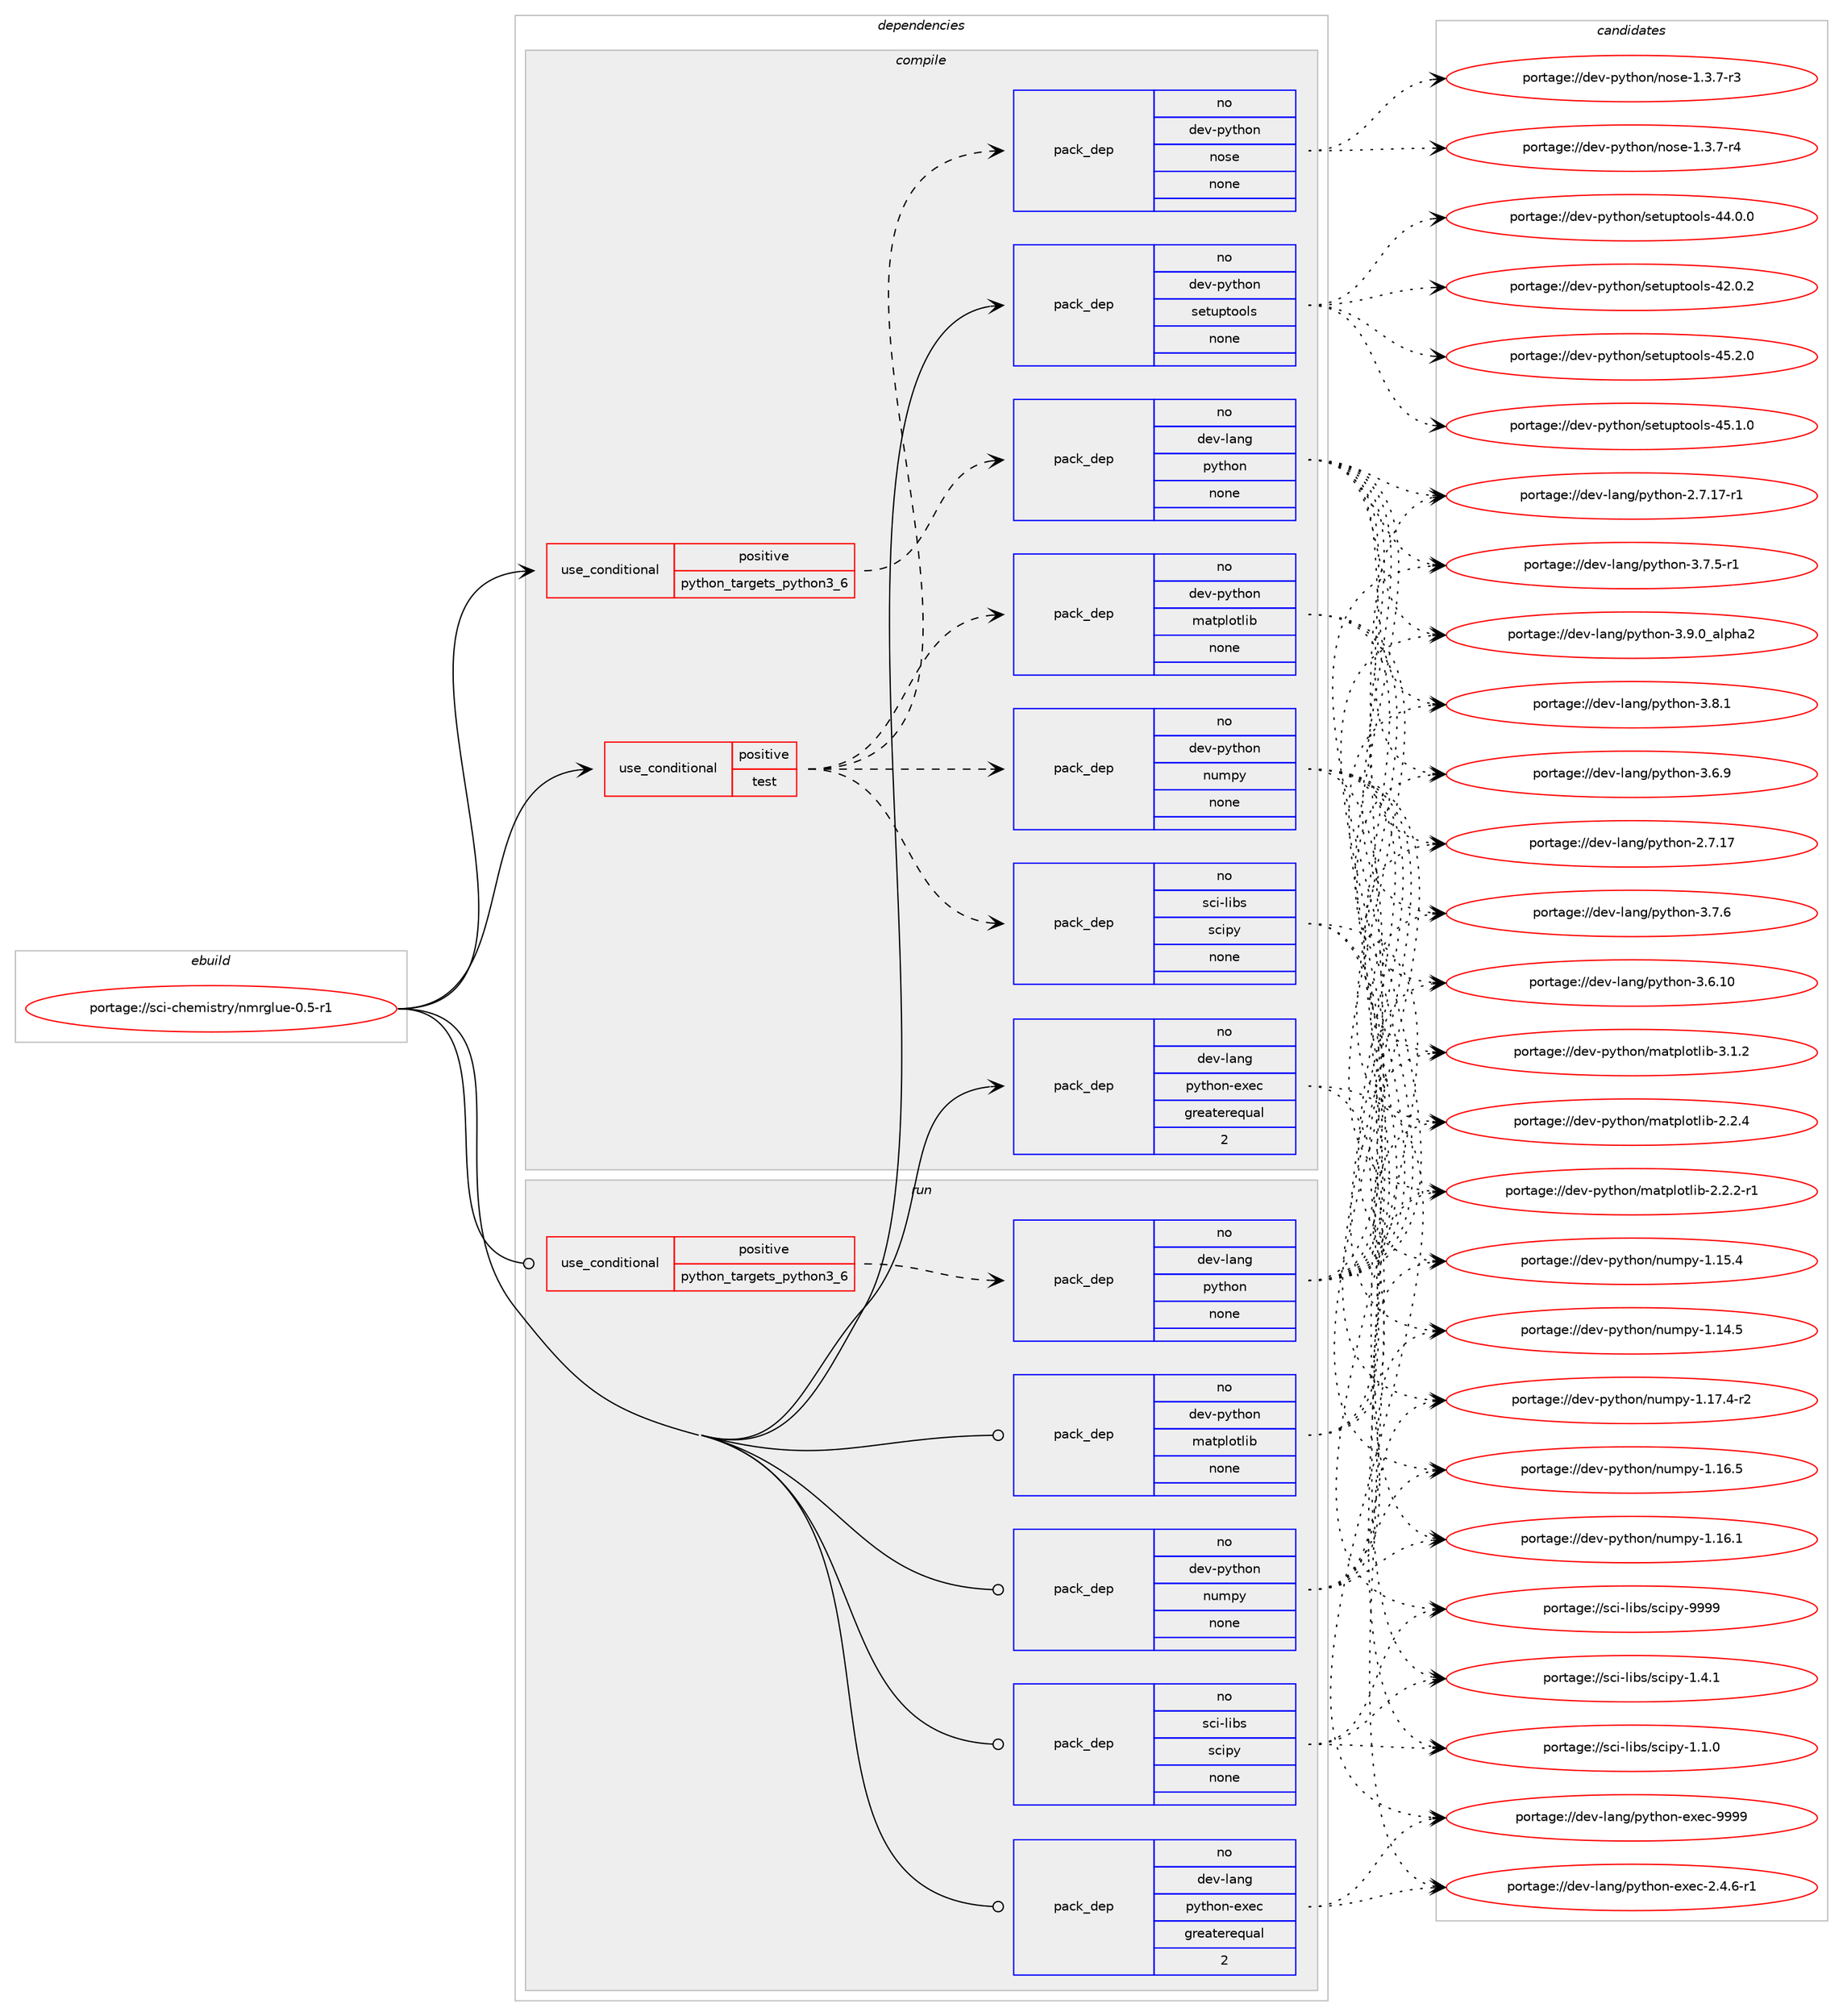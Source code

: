 digraph prolog {

# *************
# Graph options
# *************

newrank=true;
concentrate=true;
compound=true;
graph [rankdir=LR,fontname=Helvetica,fontsize=10,ranksep=1.5];#, ranksep=2.5, nodesep=0.2];
edge  [arrowhead=vee];
node  [fontname=Helvetica,fontsize=10];

# **********
# The ebuild
# **********

subgraph cluster_leftcol {
color=gray;
rank=same;
label=<<i>ebuild</i>>;
id [label="portage://sci-chemistry/nmrglue-0.5-r1", color=red, width=4, href="../sci-chemistry/nmrglue-0.5-r1.svg"];
}

# ****************
# The dependencies
# ****************

subgraph cluster_midcol {
color=gray;
label=<<i>dependencies</i>>;
subgraph cluster_compile {
fillcolor="#eeeeee";
style=filled;
label=<<i>compile</i>>;
subgraph cond19467 {
dependency96283 [label=<<TABLE BORDER="0" CELLBORDER="1" CELLSPACING="0" CELLPADDING="4"><TR><TD ROWSPAN="3" CELLPADDING="10">use_conditional</TD></TR><TR><TD>positive</TD></TR><TR><TD>python_targets_python3_6</TD></TR></TABLE>>, shape=none, color=red];
subgraph pack75167 {
dependency96284 [label=<<TABLE BORDER="0" CELLBORDER="1" CELLSPACING="0" CELLPADDING="4" WIDTH="220"><TR><TD ROWSPAN="6" CELLPADDING="30">pack_dep</TD></TR><TR><TD WIDTH="110">no</TD></TR><TR><TD>dev-lang</TD></TR><TR><TD>python</TD></TR><TR><TD>none</TD></TR><TR><TD></TD></TR></TABLE>>, shape=none, color=blue];
}
dependency96283:e -> dependency96284:w [weight=20,style="dashed",arrowhead="vee"];
}
id:e -> dependency96283:w [weight=20,style="solid",arrowhead="vee"];
subgraph cond19468 {
dependency96285 [label=<<TABLE BORDER="0" CELLBORDER="1" CELLSPACING="0" CELLPADDING="4"><TR><TD ROWSPAN="3" CELLPADDING="10">use_conditional</TD></TR><TR><TD>positive</TD></TR><TR><TD>test</TD></TR></TABLE>>, shape=none, color=red];
subgraph pack75168 {
dependency96286 [label=<<TABLE BORDER="0" CELLBORDER="1" CELLSPACING="0" CELLPADDING="4" WIDTH="220"><TR><TD ROWSPAN="6" CELLPADDING="30">pack_dep</TD></TR><TR><TD WIDTH="110">no</TD></TR><TR><TD>dev-python</TD></TR><TR><TD>matplotlib</TD></TR><TR><TD>none</TD></TR><TR><TD></TD></TR></TABLE>>, shape=none, color=blue];
}
dependency96285:e -> dependency96286:w [weight=20,style="dashed",arrowhead="vee"];
subgraph pack75169 {
dependency96287 [label=<<TABLE BORDER="0" CELLBORDER="1" CELLSPACING="0" CELLPADDING="4" WIDTH="220"><TR><TD ROWSPAN="6" CELLPADDING="30">pack_dep</TD></TR><TR><TD WIDTH="110">no</TD></TR><TR><TD>dev-python</TD></TR><TR><TD>numpy</TD></TR><TR><TD>none</TD></TR><TR><TD></TD></TR></TABLE>>, shape=none, color=blue];
}
dependency96285:e -> dependency96287:w [weight=20,style="dashed",arrowhead="vee"];
subgraph pack75170 {
dependency96288 [label=<<TABLE BORDER="0" CELLBORDER="1" CELLSPACING="0" CELLPADDING="4" WIDTH="220"><TR><TD ROWSPAN="6" CELLPADDING="30">pack_dep</TD></TR><TR><TD WIDTH="110">no</TD></TR><TR><TD>sci-libs</TD></TR><TR><TD>scipy</TD></TR><TR><TD>none</TD></TR><TR><TD></TD></TR></TABLE>>, shape=none, color=blue];
}
dependency96285:e -> dependency96288:w [weight=20,style="dashed",arrowhead="vee"];
subgraph pack75171 {
dependency96289 [label=<<TABLE BORDER="0" CELLBORDER="1" CELLSPACING="0" CELLPADDING="4" WIDTH="220"><TR><TD ROWSPAN="6" CELLPADDING="30">pack_dep</TD></TR><TR><TD WIDTH="110">no</TD></TR><TR><TD>dev-python</TD></TR><TR><TD>nose</TD></TR><TR><TD>none</TD></TR><TR><TD></TD></TR></TABLE>>, shape=none, color=blue];
}
dependency96285:e -> dependency96289:w [weight=20,style="dashed",arrowhead="vee"];
}
id:e -> dependency96285:w [weight=20,style="solid",arrowhead="vee"];
subgraph pack75172 {
dependency96290 [label=<<TABLE BORDER="0" CELLBORDER="1" CELLSPACING="0" CELLPADDING="4" WIDTH="220"><TR><TD ROWSPAN="6" CELLPADDING="30">pack_dep</TD></TR><TR><TD WIDTH="110">no</TD></TR><TR><TD>dev-lang</TD></TR><TR><TD>python-exec</TD></TR><TR><TD>greaterequal</TD></TR><TR><TD>2</TD></TR></TABLE>>, shape=none, color=blue];
}
id:e -> dependency96290:w [weight=20,style="solid",arrowhead="vee"];
subgraph pack75173 {
dependency96291 [label=<<TABLE BORDER="0" CELLBORDER="1" CELLSPACING="0" CELLPADDING="4" WIDTH="220"><TR><TD ROWSPAN="6" CELLPADDING="30">pack_dep</TD></TR><TR><TD WIDTH="110">no</TD></TR><TR><TD>dev-python</TD></TR><TR><TD>setuptools</TD></TR><TR><TD>none</TD></TR><TR><TD></TD></TR></TABLE>>, shape=none, color=blue];
}
id:e -> dependency96291:w [weight=20,style="solid",arrowhead="vee"];
}
subgraph cluster_compileandrun {
fillcolor="#eeeeee";
style=filled;
label=<<i>compile and run</i>>;
}
subgraph cluster_run {
fillcolor="#eeeeee";
style=filled;
label=<<i>run</i>>;
subgraph cond19469 {
dependency96292 [label=<<TABLE BORDER="0" CELLBORDER="1" CELLSPACING="0" CELLPADDING="4"><TR><TD ROWSPAN="3" CELLPADDING="10">use_conditional</TD></TR><TR><TD>positive</TD></TR><TR><TD>python_targets_python3_6</TD></TR></TABLE>>, shape=none, color=red];
subgraph pack75174 {
dependency96293 [label=<<TABLE BORDER="0" CELLBORDER="1" CELLSPACING="0" CELLPADDING="4" WIDTH="220"><TR><TD ROWSPAN="6" CELLPADDING="30">pack_dep</TD></TR><TR><TD WIDTH="110">no</TD></TR><TR><TD>dev-lang</TD></TR><TR><TD>python</TD></TR><TR><TD>none</TD></TR><TR><TD></TD></TR></TABLE>>, shape=none, color=blue];
}
dependency96292:e -> dependency96293:w [weight=20,style="dashed",arrowhead="vee"];
}
id:e -> dependency96292:w [weight=20,style="solid",arrowhead="odot"];
subgraph pack75175 {
dependency96294 [label=<<TABLE BORDER="0" CELLBORDER="1" CELLSPACING="0" CELLPADDING="4" WIDTH="220"><TR><TD ROWSPAN="6" CELLPADDING="30">pack_dep</TD></TR><TR><TD WIDTH="110">no</TD></TR><TR><TD>dev-lang</TD></TR><TR><TD>python-exec</TD></TR><TR><TD>greaterequal</TD></TR><TR><TD>2</TD></TR></TABLE>>, shape=none, color=blue];
}
id:e -> dependency96294:w [weight=20,style="solid",arrowhead="odot"];
subgraph pack75176 {
dependency96295 [label=<<TABLE BORDER="0" CELLBORDER="1" CELLSPACING="0" CELLPADDING="4" WIDTH="220"><TR><TD ROWSPAN="6" CELLPADDING="30">pack_dep</TD></TR><TR><TD WIDTH="110">no</TD></TR><TR><TD>dev-python</TD></TR><TR><TD>matplotlib</TD></TR><TR><TD>none</TD></TR><TR><TD></TD></TR></TABLE>>, shape=none, color=blue];
}
id:e -> dependency96295:w [weight=20,style="solid",arrowhead="odot"];
subgraph pack75177 {
dependency96296 [label=<<TABLE BORDER="0" CELLBORDER="1" CELLSPACING="0" CELLPADDING="4" WIDTH="220"><TR><TD ROWSPAN="6" CELLPADDING="30">pack_dep</TD></TR><TR><TD WIDTH="110">no</TD></TR><TR><TD>dev-python</TD></TR><TR><TD>numpy</TD></TR><TR><TD>none</TD></TR><TR><TD></TD></TR></TABLE>>, shape=none, color=blue];
}
id:e -> dependency96296:w [weight=20,style="solid",arrowhead="odot"];
subgraph pack75178 {
dependency96297 [label=<<TABLE BORDER="0" CELLBORDER="1" CELLSPACING="0" CELLPADDING="4" WIDTH="220"><TR><TD ROWSPAN="6" CELLPADDING="30">pack_dep</TD></TR><TR><TD WIDTH="110">no</TD></TR><TR><TD>sci-libs</TD></TR><TR><TD>scipy</TD></TR><TR><TD>none</TD></TR><TR><TD></TD></TR></TABLE>>, shape=none, color=blue];
}
id:e -> dependency96297:w [weight=20,style="solid",arrowhead="odot"];
}
}

# **************
# The candidates
# **************

subgraph cluster_choices {
rank=same;
color=gray;
label=<<i>candidates</i>>;

subgraph choice75167 {
color=black;
nodesep=1;
choice10010111845108971101034711212111610411111045514657464895971081121049750 [label="portage://dev-lang/python-3.9.0_alpha2", color=red, width=4,href="../dev-lang/python-3.9.0_alpha2.svg"];
choice100101118451089711010347112121116104111110455146564649 [label="portage://dev-lang/python-3.8.1", color=red, width=4,href="../dev-lang/python-3.8.1.svg"];
choice100101118451089711010347112121116104111110455146554654 [label="portage://dev-lang/python-3.7.6", color=red, width=4,href="../dev-lang/python-3.7.6.svg"];
choice1001011184510897110103471121211161041111104551465546534511449 [label="portage://dev-lang/python-3.7.5-r1", color=red, width=4,href="../dev-lang/python-3.7.5-r1.svg"];
choice100101118451089711010347112121116104111110455146544657 [label="portage://dev-lang/python-3.6.9", color=red, width=4,href="../dev-lang/python-3.6.9.svg"];
choice10010111845108971101034711212111610411111045514654464948 [label="portage://dev-lang/python-3.6.10", color=red, width=4,href="../dev-lang/python-3.6.10.svg"];
choice100101118451089711010347112121116104111110455046554649554511449 [label="portage://dev-lang/python-2.7.17-r1", color=red, width=4,href="../dev-lang/python-2.7.17-r1.svg"];
choice10010111845108971101034711212111610411111045504655464955 [label="portage://dev-lang/python-2.7.17", color=red, width=4,href="../dev-lang/python-2.7.17.svg"];
dependency96284:e -> choice10010111845108971101034711212111610411111045514657464895971081121049750:w [style=dotted,weight="100"];
dependency96284:e -> choice100101118451089711010347112121116104111110455146564649:w [style=dotted,weight="100"];
dependency96284:e -> choice100101118451089711010347112121116104111110455146554654:w [style=dotted,weight="100"];
dependency96284:e -> choice1001011184510897110103471121211161041111104551465546534511449:w [style=dotted,weight="100"];
dependency96284:e -> choice100101118451089711010347112121116104111110455146544657:w [style=dotted,weight="100"];
dependency96284:e -> choice10010111845108971101034711212111610411111045514654464948:w [style=dotted,weight="100"];
dependency96284:e -> choice100101118451089711010347112121116104111110455046554649554511449:w [style=dotted,weight="100"];
dependency96284:e -> choice10010111845108971101034711212111610411111045504655464955:w [style=dotted,weight="100"];
}
subgraph choice75168 {
color=black;
nodesep=1;
choice10010111845112121116104111110471099711611210811111610810598455146494650 [label="portage://dev-python/matplotlib-3.1.2", color=red, width=4,href="../dev-python/matplotlib-3.1.2.svg"];
choice10010111845112121116104111110471099711611210811111610810598455046504652 [label="portage://dev-python/matplotlib-2.2.4", color=red, width=4,href="../dev-python/matplotlib-2.2.4.svg"];
choice100101118451121211161041111104710997116112108111116108105984550465046504511449 [label="portage://dev-python/matplotlib-2.2.2-r1", color=red, width=4,href="../dev-python/matplotlib-2.2.2-r1.svg"];
dependency96286:e -> choice10010111845112121116104111110471099711611210811111610810598455146494650:w [style=dotted,weight="100"];
dependency96286:e -> choice10010111845112121116104111110471099711611210811111610810598455046504652:w [style=dotted,weight="100"];
dependency96286:e -> choice100101118451121211161041111104710997116112108111116108105984550465046504511449:w [style=dotted,weight="100"];
}
subgraph choice75169 {
color=black;
nodesep=1;
choice1001011184511212111610411111047110117109112121454946495546524511450 [label="portage://dev-python/numpy-1.17.4-r2", color=red, width=4,href="../dev-python/numpy-1.17.4-r2.svg"];
choice100101118451121211161041111104711011710911212145494649544653 [label="portage://dev-python/numpy-1.16.5", color=red, width=4,href="../dev-python/numpy-1.16.5.svg"];
choice100101118451121211161041111104711011710911212145494649544649 [label="portage://dev-python/numpy-1.16.1", color=red, width=4,href="../dev-python/numpy-1.16.1.svg"];
choice100101118451121211161041111104711011710911212145494649534652 [label="portage://dev-python/numpy-1.15.4", color=red, width=4,href="../dev-python/numpy-1.15.4.svg"];
choice100101118451121211161041111104711011710911212145494649524653 [label="portage://dev-python/numpy-1.14.5", color=red, width=4,href="../dev-python/numpy-1.14.5.svg"];
dependency96287:e -> choice1001011184511212111610411111047110117109112121454946495546524511450:w [style=dotted,weight="100"];
dependency96287:e -> choice100101118451121211161041111104711011710911212145494649544653:w [style=dotted,weight="100"];
dependency96287:e -> choice100101118451121211161041111104711011710911212145494649544649:w [style=dotted,weight="100"];
dependency96287:e -> choice100101118451121211161041111104711011710911212145494649534652:w [style=dotted,weight="100"];
dependency96287:e -> choice100101118451121211161041111104711011710911212145494649524653:w [style=dotted,weight="100"];
}
subgraph choice75170 {
color=black;
nodesep=1;
choice11599105451081059811547115991051121214557575757 [label="portage://sci-libs/scipy-9999", color=red, width=4,href="../sci-libs/scipy-9999.svg"];
choice1159910545108105981154711599105112121454946524649 [label="portage://sci-libs/scipy-1.4.1", color=red, width=4,href="../sci-libs/scipy-1.4.1.svg"];
choice1159910545108105981154711599105112121454946494648 [label="portage://sci-libs/scipy-1.1.0", color=red, width=4,href="../sci-libs/scipy-1.1.0.svg"];
dependency96288:e -> choice11599105451081059811547115991051121214557575757:w [style=dotted,weight="100"];
dependency96288:e -> choice1159910545108105981154711599105112121454946524649:w [style=dotted,weight="100"];
dependency96288:e -> choice1159910545108105981154711599105112121454946494648:w [style=dotted,weight="100"];
}
subgraph choice75171 {
color=black;
nodesep=1;
choice10010111845112121116104111110471101111151014549465146554511452 [label="portage://dev-python/nose-1.3.7-r4", color=red, width=4,href="../dev-python/nose-1.3.7-r4.svg"];
choice10010111845112121116104111110471101111151014549465146554511451 [label="portage://dev-python/nose-1.3.7-r3", color=red, width=4,href="../dev-python/nose-1.3.7-r3.svg"];
dependency96289:e -> choice10010111845112121116104111110471101111151014549465146554511452:w [style=dotted,weight="100"];
dependency96289:e -> choice10010111845112121116104111110471101111151014549465146554511451:w [style=dotted,weight="100"];
}
subgraph choice75172 {
color=black;
nodesep=1;
choice10010111845108971101034711212111610411111045101120101994557575757 [label="portage://dev-lang/python-exec-9999", color=red, width=4,href="../dev-lang/python-exec-9999.svg"];
choice10010111845108971101034711212111610411111045101120101994550465246544511449 [label="portage://dev-lang/python-exec-2.4.6-r1", color=red, width=4,href="../dev-lang/python-exec-2.4.6-r1.svg"];
dependency96290:e -> choice10010111845108971101034711212111610411111045101120101994557575757:w [style=dotted,weight="100"];
dependency96290:e -> choice10010111845108971101034711212111610411111045101120101994550465246544511449:w [style=dotted,weight="100"];
}
subgraph choice75173 {
color=black;
nodesep=1;
choice100101118451121211161041111104711510111611711211611111110811545525346504648 [label="portage://dev-python/setuptools-45.2.0", color=red, width=4,href="../dev-python/setuptools-45.2.0.svg"];
choice100101118451121211161041111104711510111611711211611111110811545525346494648 [label="portage://dev-python/setuptools-45.1.0", color=red, width=4,href="../dev-python/setuptools-45.1.0.svg"];
choice100101118451121211161041111104711510111611711211611111110811545525246484648 [label="portage://dev-python/setuptools-44.0.0", color=red, width=4,href="../dev-python/setuptools-44.0.0.svg"];
choice100101118451121211161041111104711510111611711211611111110811545525046484650 [label="portage://dev-python/setuptools-42.0.2", color=red, width=4,href="../dev-python/setuptools-42.0.2.svg"];
dependency96291:e -> choice100101118451121211161041111104711510111611711211611111110811545525346504648:w [style=dotted,weight="100"];
dependency96291:e -> choice100101118451121211161041111104711510111611711211611111110811545525346494648:w [style=dotted,weight="100"];
dependency96291:e -> choice100101118451121211161041111104711510111611711211611111110811545525246484648:w [style=dotted,weight="100"];
dependency96291:e -> choice100101118451121211161041111104711510111611711211611111110811545525046484650:w [style=dotted,weight="100"];
}
subgraph choice75174 {
color=black;
nodesep=1;
choice10010111845108971101034711212111610411111045514657464895971081121049750 [label="portage://dev-lang/python-3.9.0_alpha2", color=red, width=4,href="../dev-lang/python-3.9.0_alpha2.svg"];
choice100101118451089711010347112121116104111110455146564649 [label="portage://dev-lang/python-3.8.1", color=red, width=4,href="../dev-lang/python-3.8.1.svg"];
choice100101118451089711010347112121116104111110455146554654 [label="portage://dev-lang/python-3.7.6", color=red, width=4,href="../dev-lang/python-3.7.6.svg"];
choice1001011184510897110103471121211161041111104551465546534511449 [label="portage://dev-lang/python-3.7.5-r1", color=red, width=4,href="../dev-lang/python-3.7.5-r1.svg"];
choice100101118451089711010347112121116104111110455146544657 [label="portage://dev-lang/python-3.6.9", color=red, width=4,href="../dev-lang/python-3.6.9.svg"];
choice10010111845108971101034711212111610411111045514654464948 [label="portage://dev-lang/python-3.6.10", color=red, width=4,href="../dev-lang/python-3.6.10.svg"];
choice100101118451089711010347112121116104111110455046554649554511449 [label="portage://dev-lang/python-2.7.17-r1", color=red, width=4,href="../dev-lang/python-2.7.17-r1.svg"];
choice10010111845108971101034711212111610411111045504655464955 [label="portage://dev-lang/python-2.7.17", color=red, width=4,href="../dev-lang/python-2.7.17.svg"];
dependency96293:e -> choice10010111845108971101034711212111610411111045514657464895971081121049750:w [style=dotted,weight="100"];
dependency96293:e -> choice100101118451089711010347112121116104111110455146564649:w [style=dotted,weight="100"];
dependency96293:e -> choice100101118451089711010347112121116104111110455146554654:w [style=dotted,weight="100"];
dependency96293:e -> choice1001011184510897110103471121211161041111104551465546534511449:w [style=dotted,weight="100"];
dependency96293:e -> choice100101118451089711010347112121116104111110455146544657:w [style=dotted,weight="100"];
dependency96293:e -> choice10010111845108971101034711212111610411111045514654464948:w [style=dotted,weight="100"];
dependency96293:e -> choice100101118451089711010347112121116104111110455046554649554511449:w [style=dotted,weight="100"];
dependency96293:e -> choice10010111845108971101034711212111610411111045504655464955:w [style=dotted,weight="100"];
}
subgraph choice75175 {
color=black;
nodesep=1;
choice10010111845108971101034711212111610411111045101120101994557575757 [label="portage://dev-lang/python-exec-9999", color=red, width=4,href="../dev-lang/python-exec-9999.svg"];
choice10010111845108971101034711212111610411111045101120101994550465246544511449 [label="portage://dev-lang/python-exec-2.4.6-r1", color=red, width=4,href="../dev-lang/python-exec-2.4.6-r1.svg"];
dependency96294:e -> choice10010111845108971101034711212111610411111045101120101994557575757:w [style=dotted,weight="100"];
dependency96294:e -> choice10010111845108971101034711212111610411111045101120101994550465246544511449:w [style=dotted,weight="100"];
}
subgraph choice75176 {
color=black;
nodesep=1;
choice10010111845112121116104111110471099711611210811111610810598455146494650 [label="portage://dev-python/matplotlib-3.1.2", color=red, width=4,href="../dev-python/matplotlib-3.1.2.svg"];
choice10010111845112121116104111110471099711611210811111610810598455046504652 [label="portage://dev-python/matplotlib-2.2.4", color=red, width=4,href="../dev-python/matplotlib-2.2.4.svg"];
choice100101118451121211161041111104710997116112108111116108105984550465046504511449 [label="portage://dev-python/matplotlib-2.2.2-r1", color=red, width=4,href="../dev-python/matplotlib-2.2.2-r1.svg"];
dependency96295:e -> choice10010111845112121116104111110471099711611210811111610810598455146494650:w [style=dotted,weight="100"];
dependency96295:e -> choice10010111845112121116104111110471099711611210811111610810598455046504652:w [style=dotted,weight="100"];
dependency96295:e -> choice100101118451121211161041111104710997116112108111116108105984550465046504511449:w [style=dotted,weight="100"];
}
subgraph choice75177 {
color=black;
nodesep=1;
choice1001011184511212111610411111047110117109112121454946495546524511450 [label="portage://dev-python/numpy-1.17.4-r2", color=red, width=4,href="../dev-python/numpy-1.17.4-r2.svg"];
choice100101118451121211161041111104711011710911212145494649544653 [label="portage://dev-python/numpy-1.16.5", color=red, width=4,href="../dev-python/numpy-1.16.5.svg"];
choice100101118451121211161041111104711011710911212145494649544649 [label="portage://dev-python/numpy-1.16.1", color=red, width=4,href="../dev-python/numpy-1.16.1.svg"];
choice100101118451121211161041111104711011710911212145494649534652 [label="portage://dev-python/numpy-1.15.4", color=red, width=4,href="../dev-python/numpy-1.15.4.svg"];
choice100101118451121211161041111104711011710911212145494649524653 [label="portage://dev-python/numpy-1.14.5", color=red, width=4,href="../dev-python/numpy-1.14.5.svg"];
dependency96296:e -> choice1001011184511212111610411111047110117109112121454946495546524511450:w [style=dotted,weight="100"];
dependency96296:e -> choice100101118451121211161041111104711011710911212145494649544653:w [style=dotted,weight="100"];
dependency96296:e -> choice100101118451121211161041111104711011710911212145494649544649:w [style=dotted,weight="100"];
dependency96296:e -> choice100101118451121211161041111104711011710911212145494649534652:w [style=dotted,weight="100"];
dependency96296:e -> choice100101118451121211161041111104711011710911212145494649524653:w [style=dotted,weight="100"];
}
subgraph choice75178 {
color=black;
nodesep=1;
choice11599105451081059811547115991051121214557575757 [label="portage://sci-libs/scipy-9999", color=red, width=4,href="../sci-libs/scipy-9999.svg"];
choice1159910545108105981154711599105112121454946524649 [label="portage://sci-libs/scipy-1.4.1", color=red, width=4,href="../sci-libs/scipy-1.4.1.svg"];
choice1159910545108105981154711599105112121454946494648 [label="portage://sci-libs/scipy-1.1.0", color=red, width=4,href="../sci-libs/scipy-1.1.0.svg"];
dependency96297:e -> choice11599105451081059811547115991051121214557575757:w [style=dotted,weight="100"];
dependency96297:e -> choice1159910545108105981154711599105112121454946524649:w [style=dotted,weight="100"];
dependency96297:e -> choice1159910545108105981154711599105112121454946494648:w [style=dotted,weight="100"];
}
}

}
